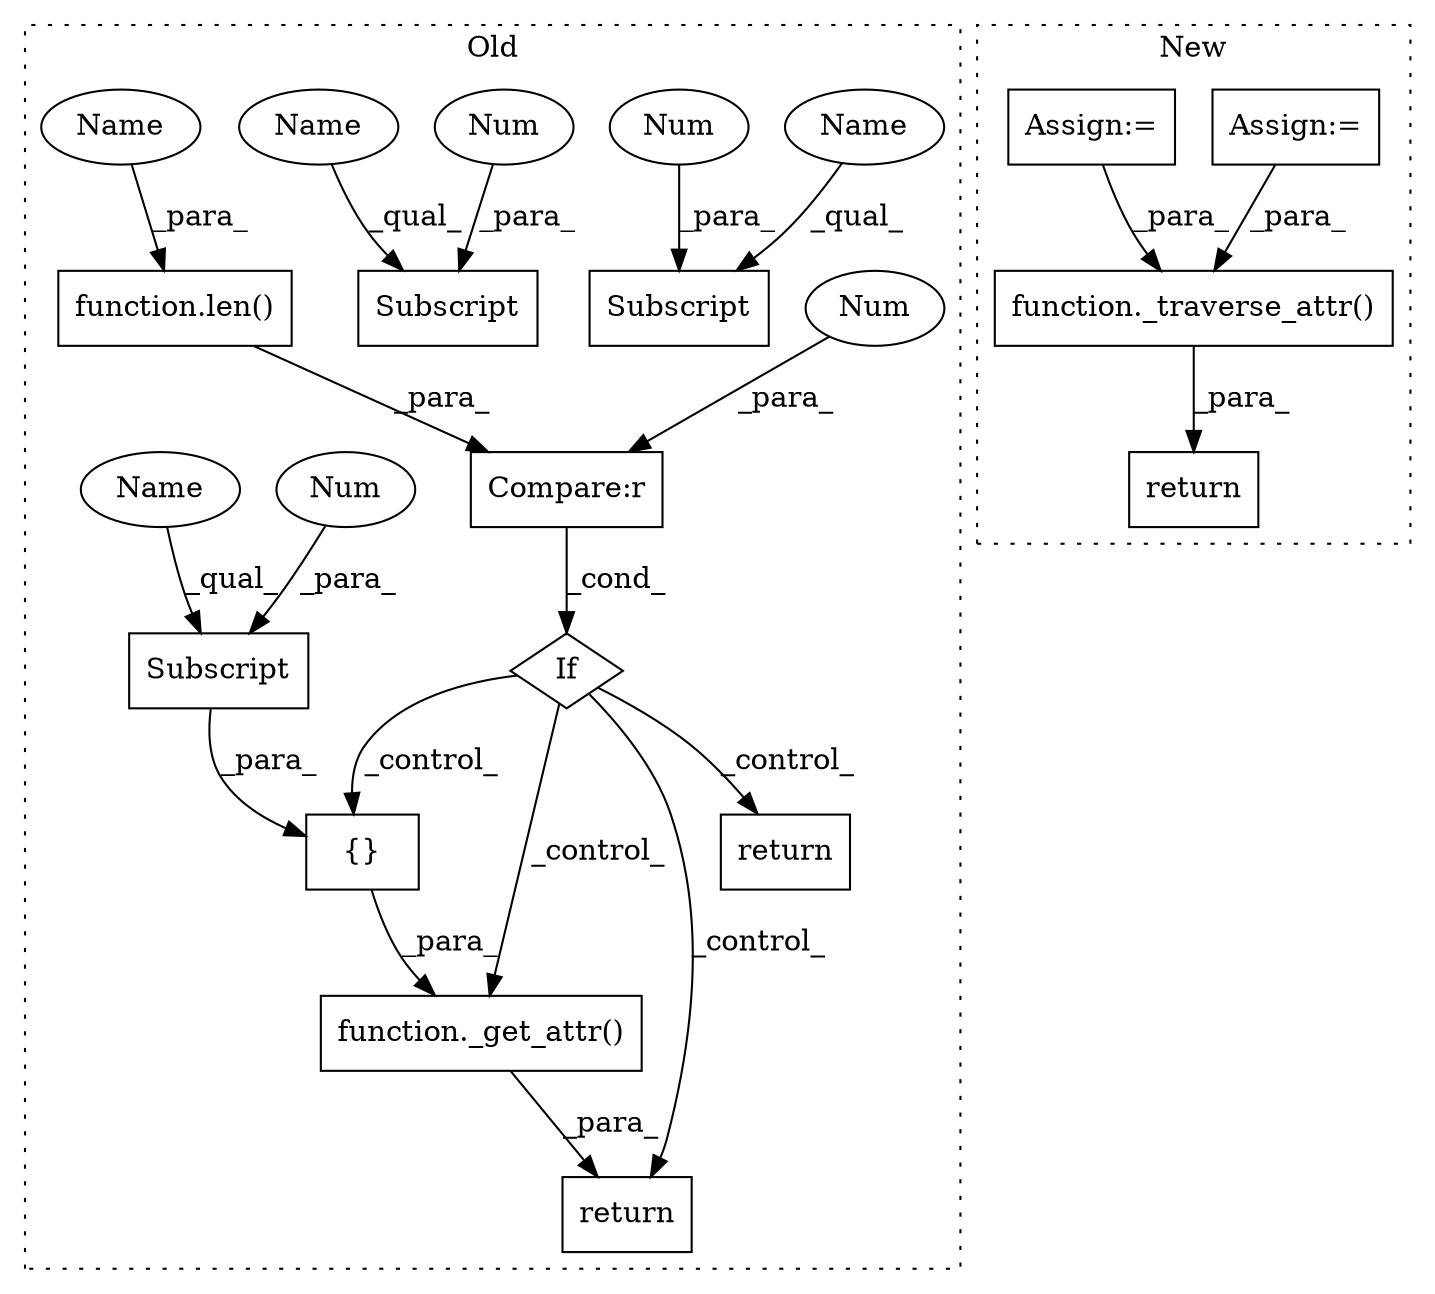 digraph G {
subgraph cluster0 {
1 [label="return" a="93" s="743" l="7" shape="box"];
5 [label="If" a="96" s="715" l="3" shape="diamond"];
6 [label="function._get_attr()" a="75" s="806,831" l="10,1" shape="box"];
7 [label="{}" a="59" s="821,830" l="1,0" shape="box"];
8 [label="Compare:r" a="40" s="718" l="15" shape="box"];
9 [label="Subscript" a="63" s="822,0" l="8,0" shape="box"];
10 [label="Subscript" a="63" s="834,0" l="8,0" shape="box"];
11 [label="Num" a="76" s="732" l="1" shape="ellipse"];
12 [label="Subscript" a="63" s="763,0" l="8,0" shape="box"];
13 [label="Num" a="76" s="840" l="1" shape="ellipse"];
14 [label="Num" a="76" s="828" l="1" shape="ellipse"];
15 [label="Num" a="76" s="769" l="1" shape="ellipse"];
17 [label="return" a="93" s="791" l="7" shape="box"];
18 [label="function.len()" a="75" s="718,727" l="4,1" shape="box"];
19 [label="Name" a="87" s="834" l="5" shape="ellipse"];
20 [label="Name" a="87" s="722" l="5" shape="ellipse"];
21 [label="Name" a="87" s="822" l="5" shape="ellipse"];
22 [label="Name" a="87" s="763" l="5" shape="ellipse"];
label = "Old";
style="dotted";
}
subgraph cluster1 {
2 [label="function._traverse_attr()" a="75" s="986,1029" l="15,1" shape="box"];
3 [label="return" a="93" s="979" l="7" shape="box"];
4 [label="Assign:=" a="68" s="883" l="3" shape="box"];
16 [label="Assign:=" a="68" s="934" l="3" shape="box"];
label = "New";
style="dotted";
}
2 -> 3 [label="_para_"];
4 -> 2 [label="_para_"];
5 -> 1 [label="_control_"];
5 -> 17 [label="_control_"];
5 -> 6 [label="_control_"];
5 -> 7 [label="_control_"];
6 -> 17 [label="_para_"];
7 -> 6 [label="_para_"];
8 -> 5 [label="_cond_"];
9 -> 7 [label="_para_"];
11 -> 8 [label="_para_"];
13 -> 10 [label="_para_"];
14 -> 9 [label="_para_"];
15 -> 12 [label="_para_"];
16 -> 2 [label="_para_"];
18 -> 8 [label="_para_"];
19 -> 10 [label="_qual_"];
20 -> 18 [label="_para_"];
21 -> 9 [label="_qual_"];
22 -> 12 [label="_qual_"];
}